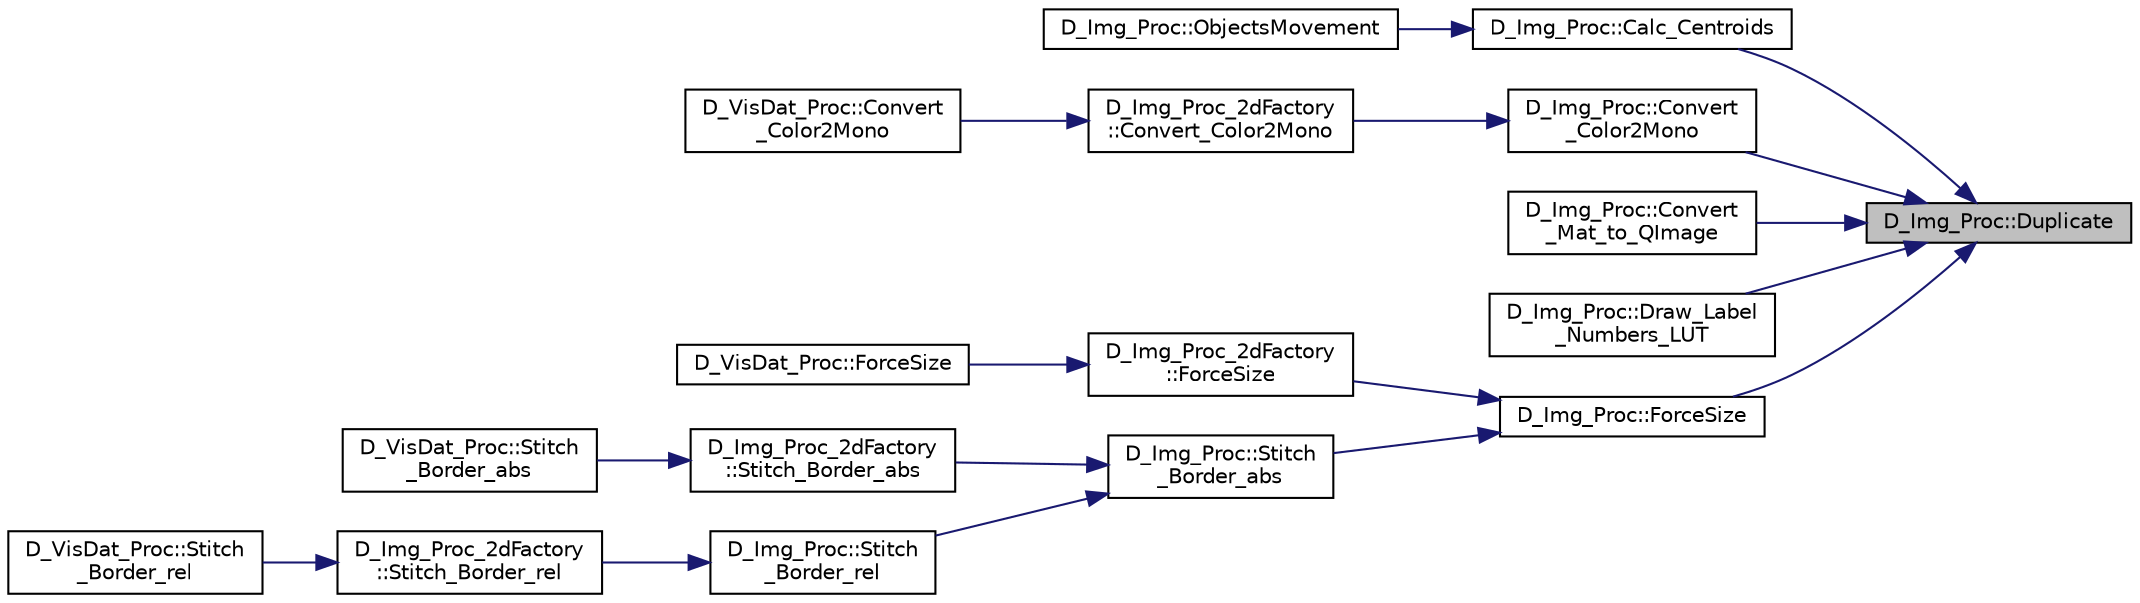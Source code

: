 digraph "D_Img_Proc::Duplicate"
{
 // LATEX_PDF_SIZE
  edge [fontname="Helvetica",fontsize="10",labelfontname="Helvetica",labelfontsize="10"];
  node [fontname="Helvetica",fontsize="10",shape=record];
  rankdir="RL";
  Node1 [label="D_Img_Proc::Duplicate",height=0.2,width=0.4,color="black", fillcolor="grey75", style="filled", fontcolor="black",tooltip=" "];
  Node1 -> Node2 [dir="back",color="midnightblue",fontsize="10",style="solid",fontname="Helvetica"];
  Node2 [label="D_Img_Proc::Calc_Centroids",height=0.2,width=0.4,color="black", fillcolor="white", style="filled",URL="$class_d___img___proc.html#aa07495213b3660a8427279706eb6eac1",tooltip=" "];
  Node2 -> Node3 [dir="back",color="midnightblue",fontsize="10",style="solid",fontname="Helvetica"];
  Node3 [label="D_Img_Proc::ObjectsMovement",height=0.2,width=0.4,color="black", fillcolor="white", style="filled",URL="$class_d___img___proc.html#aed0c01b572b5af1f88929cc144667b44",tooltip=" "];
  Node1 -> Node4 [dir="back",color="midnightblue",fontsize="10",style="solid",fontname="Helvetica"];
  Node4 [label="D_Img_Proc::Convert\l_Color2Mono",height=0.2,width=0.4,color="black", fillcolor="white", style="filled",URL="$class_d___img___proc.html#a82674d6cb6818fc602df59936b90d072",tooltip=" "];
  Node4 -> Node5 [dir="back",color="midnightblue",fontsize="10",style="solid",fontname="Helvetica"];
  Node5 [label="D_Img_Proc_2dFactory\l::Convert_Color2Mono",height=0.2,width=0.4,color="black", fillcolor="white", style="filled",URL="$class_d___img___proc__2d_factory.html#ab15b5bdb7db3e993624314d0c5c1b8c1",tooltip=" "];
  Node5 -> Node6 [dir="back",color="midnightblue",fontsize="10",style="solid",fontname="Helvetica"];
  Node6 [label="D_VisDat_Proc::Convert\l_Color2Mono",height=0.2,width=0.4,color="black", fillcolor="white", style="filled",URL="$class_d___vis_dat___proc.html#aa1734f64866886d4892f16d6de9c2cc9",tooltip=" "];
  Node1 -> Node7 [dir="back",color="midnightblue",fontsize="10",style="solid",fontname="Helvetica"];
  Node7 [label="D_Img_Proc::Convert\l_Mat_to_QImage",height=0.2,width=0.4,color="black", fillcolor="white", style="filled",URL="$class_d___img___proc.html#ade384a94caf4fcebb2f8e5654824a030",tooltip=" "];
  Node1 -> Node8 [dir="back",color="midnightblue",fontsize="10",style="solid",fontname="Helvetica"];
  Node8 [label="D_Img_Proc::Draw_Label\l_Numbers_LUT",height=0.2,width=0.4,color="black", fillcolor="white", style="filled",URL="$class_d___img___proc.html#a93b1cb1d1964b35a598dfe01af3db64b",tooltip=" "];
  Node1 -> Node9 [dir="back",color="midnightblue",fontsize="10",style="solid",fontname="Helvetica"];
  Node9 [label="D_Img_Proc::ForceSize",height=0.2,width=0.4,color="black", fillcolor="white", style="filled",URL="$class_d___img___proc.html#ac9f67126d0a420b9750f725b7e4d6295",tooltip=" "];
  Node9 -> Node10 [dir="back",color="midnightblue",fontsize="10",style="solid",fontname="Helvetica"];
  Node10 [label="D_Img_Proc_2dFactory\l::ForceSize",height=0.2,width=0.4,color="black", fillcolor="white", style="filled",URL="$class_d___img___proc__2d_factory.html#aa9185e8aaf19e96d24ffdb295b907d7e",tooltip=" "];
  Node10 -> Node11 [dir="back",color="midnightblue",fontsize="10",style="solid",fontname="Helvetica"];
  Node11 [label="D_VisDat_Proc::ForceSize",height=0.2,width=0.4,color="black", fillcolor="white", style="filled",URL="$class_d___vis_dat___proc.html#a86cff5df4dcbce809582fe755f669399",tooltip=" "];
  Node9 -> Node12 [dir="back",color="midnightblue",fontsize="10",style="solid",fontname="Helvetica"];
  Node12 [label="D_Img_Proc::Stitch\l_Border_abs",height=0.2,width=0.4,color="black", fillcolor="white", style="filled",URL="$class_d___img___proc.html#a3f539429f39b1f1561acd7fcf98907ca",tooltip=" "];
  Node12 -> Node13 [dir="back",color="midnightblue",fontsize="10",style="solid",fontname="Helvetica"];
  Node13 [label="D_Img_Proc_2dFactory\l::Stitch_Border_abs",height=0.2,width=0.4,color="black", fillcolor="white", style="filled",URL="$class_d___img___proc__2d_factory.html#afec1c67d203f283ae274f51d809f8a93",tooltip=" "];
  Node13 -> Node14 [dir="back",color="midnightblue",fontsize="10",style="solid",fontname="Helvetica"];
  Node14 [label="D_VisDat_Proc::Stitch\l_Border_abs",height=0.2,width=0.4,color="black", fillcolor="white", style="filled",URL="$class_d___vis_dat___proc.html#a9a4b7f04d049dc9148fbb0db73c443f4",tooltip=" "];
  Node12 -> Node15 [dir="back",color="midnightblue",fontsize="10",style="solid",fontname="Helvetica"];
  Node15 [label="D_Img_Proc::Stitch\l_Border_rel",height=0.2,width=0.4,color="black", fillcolor="white", style="filled",URL="$class_d___img___proc.html#ac8bd5b72f410325b6b050a0c8538bc70",tooltip=" "];
  Node15 -> Node16 [dir="back",color="midnightblue",fontsize="10",style="solid",fontname="Helvetica"];
  Node16 [label="D_Img_Proc_2dFactory\l::Stitch_Border_rel",height=0.2,width=0.4,color="black", fillcolor="white", style="filled",URL="$class_d___img___proc__2d_factory.html#ab1bc3a4019e49d0809e3a054c324fa65",tooltip=" "];
  Node16 -> Node17 [dir="back",color="midnightblue",fontsize="10",style="solid",fontname="Helvetica"];
  Node17 [label="D_VisDat_Proc::Stitch\l_Border_rel",height=0.2,width=0.4,color="black", fillcolor="white", style="filled",URL="$class_d___vis_dat___proc.html#a6aa06e70a13a5514050b6a4d47514c03",tooltip=" "];
}
